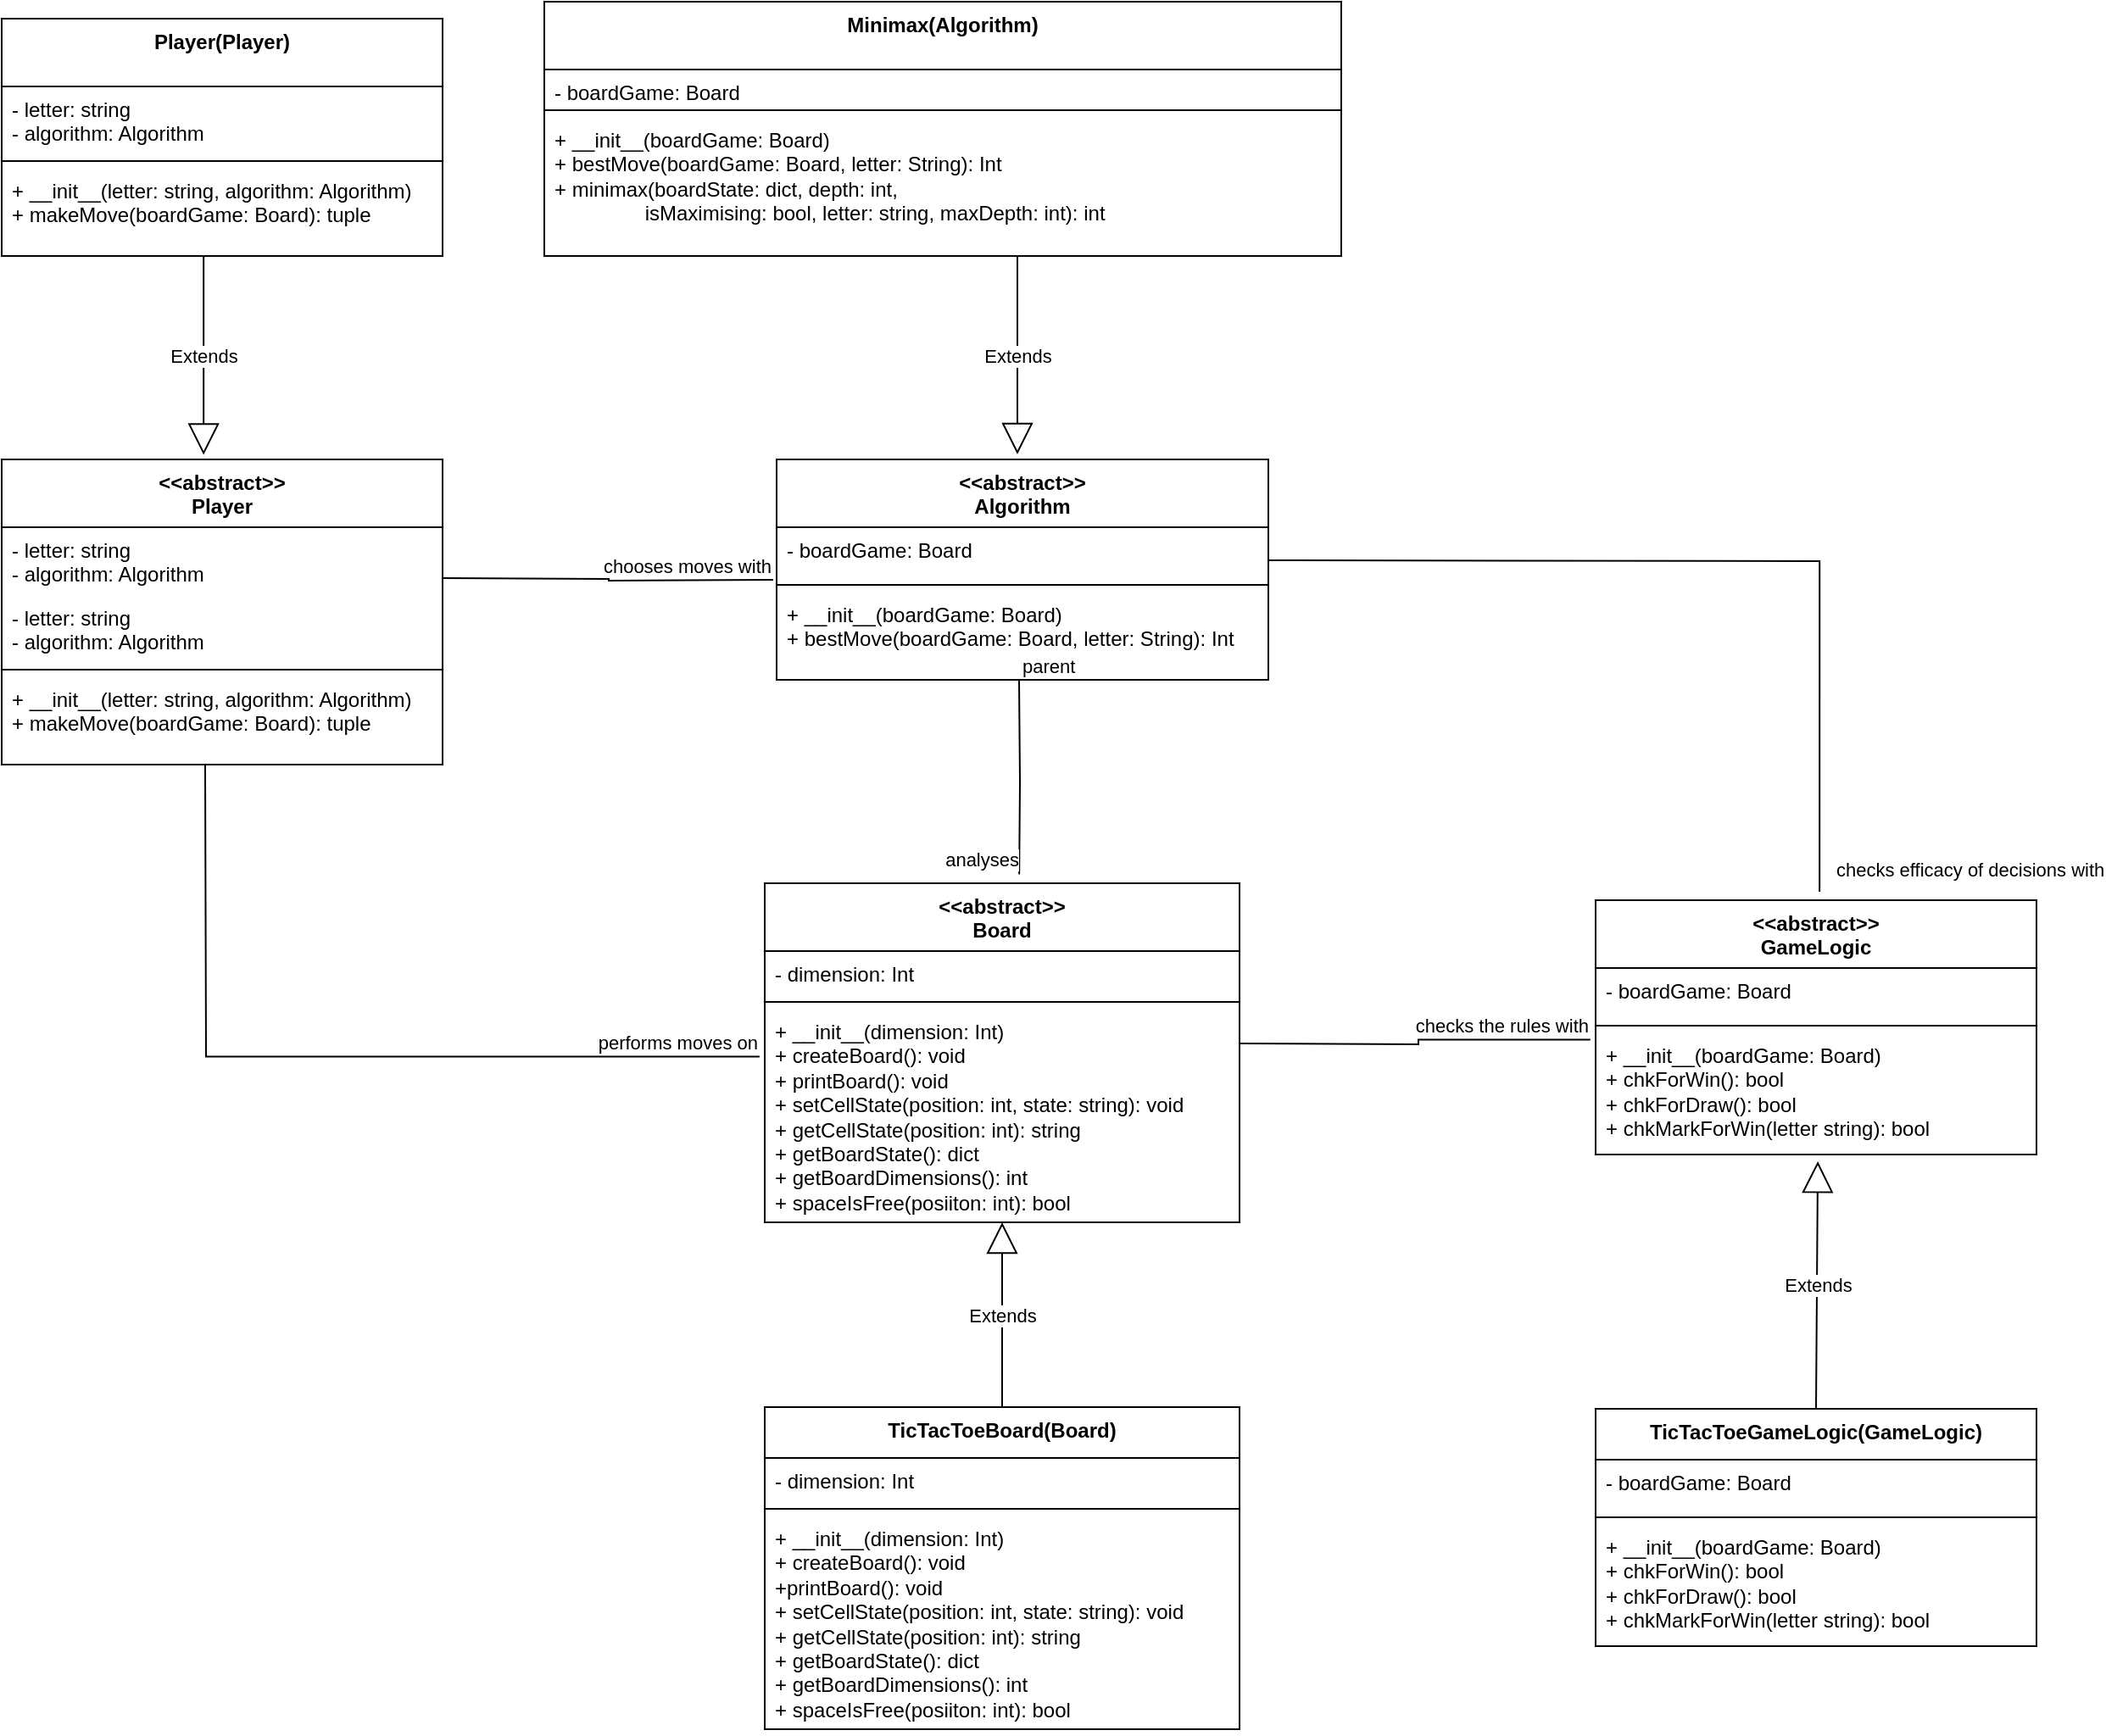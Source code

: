 <mxfile>
    <diagram id="C5RBs43oDa-KdzZeNtuy" name="Page-1">
        <mxGraphModel dx="1222" dy="1139" grid="1" gridSize="10" guides="1" tooltips="1" connect="1" arrows="1" fold="1" page="1" pageScale="1" pageWidth="827" pageHeight="1169" math="0" shadow="0">
            <root>
                <mxCell id="WIyWlLk6GJQsqaUBKTNV-0"/>
                <mxCell id="WIyWlLk6GJQsqaUBKTNV-1" parent="WIyWlLk6GJQsqaUBKTNV-0"/>
                <mxCell id="gsF-YBjQLXxrRffHI38C-0" value="&amp;lt;&amp;lt;abstract&amp;gt;&amp;gt;&lt;br&gt;Algorithm&lt;br&gt;" style="swimlane;fontStyle=1;align=center;verticalAlign=top;childLayout=stackLayout;horizontal=1;startSize=40;horizontalStack=0;resizeParent=1;resizeParentMax=0;resizeLast=0;collapsible=1;marginBottom=0;whiteSpace=wrap;html=1;" parent="WIyWlLk6GJQsqaUBKTNV-1" vertex="1">
                    <mxGeometry x="537" y="430" width="290" height="130" as="geometry"/>
                </mxCell>
                <mxCell id="gsF-YBjQLXxrRffHI38C-1" value="- boardGame: Board&lt;br&gt;" style="text;strokeColor=none;fillColor=none;align=left;verticalAlign=top;spacingLeft=4;spacingRight=4;overflow=hidden;rotatable=0;points=[[0,0.5],[1,0.5]];portConstraint=eastwest;whiteSpace=wrap;html=1;" parent="gsF-YBjQLXxrRffHI38C-0" vertex="1">
                    <mxGeometry y="40" width="290" height="30" as="geometry"/>
                </mxCell>
                <mxCell id="gsF-YBjQLXxrRffHI38C-2" value="" style="line;strokeWidth=1;fillColor=none;align=left;verticalAlign=middle;spacingTop=-1;spacingLeft=3;spacingRight=3;rotatable=0;labelPosition=right;points=[];portConstraint=eastwest;strokeColor=inherit;" parent="gsF-YBjQLXxrRffHI38C-0" vertex="1">
                    <mxGeometry y="70" width="290" height="8" as="geometry"/>
                </mxCell>
                <mxCell id="gsF-YBjQLXxrRffHI38C-3" value="+ __init__(boardGame: Board)&lt;br&gt;+ bestMove(boardGame: Board, letter: String): Int" style="text;strokeColor=none;fillColor=none;align=left;verticalAlign=top;spacingLeft=4;spacingRight=4;overflow=hidden;rotatable=0;points=[[0,0.5],[1,0.5]];portConstraint=eastwest;whiteSpace=wrap;html=1;" parent="gsF-YBjQLXxrRffHI38C-0" vertex="1">
                    <mxGeometry y="78" width="290" height="52" as="geometry"/>
                </mxCell>
                <mxCell id="gsF-YBjQLXxrRffHI38C-4" value="&amp;lt;&amp;lt;abstract&amp;gt;&amp;gt;&lt;br&gt;Board&lt;br&gt;" style="swimlane;fontStyle=1;align=center;verticalAlign=top;childLayout=stackLayout;horizontal=1;startSize=40;horizontalStack=0;resizeParent=1;resizeParentMax=0;resizeLast=0;collapsible=1;marginBottom=0;whiteSpace=wrap;html=1;" parent="WIyWlLk6GJQsqaUBKTNV-1" vertex="1">
                    <mxGeometry x="530" y="680" width="280" height="200" as="geometry"/>
                </mxCell>
                <mxCell id="gsF-YBjQLXxrRffHI38C-5" value="- dimension: Int" style="text;strokeColor=none;fillColor=none;align=left;verticalAlign=top;spacingLeft=4;spacingRight=4;overflow=hidden;rotatable=0;points=[[0,0.5],[1,0.5]];portConstraint=eastwest;whiteSpace=wrap;html=1;" parent="gsF-YBjQLXxrRffHI38C-4" vertex="1">
                    <mxGeometry y="40" width="280" height="26" as="geometry"/>
                </mxCell>
                <mxCell id="gsF-YBjQLXxrRffHI38C-6" value="" style="line;strokeWidth=1;fillColor=none;align=left;verticalAlign=middle;spacingTop=-1;spacingLeft=3;spacingRight=3;rotatable=0;labelPosition=right;points=[];portConstraint=eastwest;strokeColor=inherit;" parent="gsF-YBjQLXxrRffHI38C-4" vertex="1">
                    <mxGeometry y="66" width="280" height="8" as="geometry"/>
                </mxCell>
                <mxCell id="gsF-YBjQLXxrRffHI38C-7" value="+ __init__(dimension: Int)&lt;br&gt;+ createBoard(): void&lt;br&gt;+ printBoard(): void&lt;br&gt;+ setCellState(position: int, state: string): void&lt;br&gt;+ getCellState(position: int): string&lt;br&gt;+ getBoardState(): dict&lt;br&gt;+ getBoardDimensions(): int&lt;br&gt;+ spaceIsFree(posiiton: int): bool" style="text;strokeColor=none;fillColor=none;align=left;verticalAlign=top;spacingLeft=4;spacingRight=4;overflow=hidden;rotatable=0;points=[[0,0.5],[1,0.5]];portConstraint=eastwest;whiteSpace=wrap;html=1;" parent="gsF-YBjQLXxrRffHI38C-4" vertex="1">
                    <mxGeometry y="74" width="280" height="126" as="geometry"/>
                </mxCell>
                <mxCell id="gsF-YBjQLXxrRffHI38C-12" value="&amp;lt;&amp;lt;abstract&amp;gt;&amp;gt;&lt;br&gt;GameLogic" style="swimlane;fontStyle=1;align=center;verticalAlign=top;childLayout=stackLayout;horizontal=1;startSize=40;horizontalStack=0;resizeParent=1;resizeParentMax=0;resizeLast=0;collapsible=1;marginBottom=0;whiteSpace=wrap;html=1;" parent="WIyWlLk6GJQsqaUBKTNV-1" vertex="1">
                    <mxGeometry x="1020" y="690" width="260" height="150" as="geometry"/>
                </mxCell>
                <mxCell id="gsF-YBjQLXxrRffHI38C-13" value="- boardGame: Board" style="text;strokeColor=none;fillColor=none;align=left;verticalAlign=top;spacingLeft=4;spacingRight=4;overflow=hidden;rotatable=0;points=[[0,0.5],[1,0.5]];portConstraint=eastwest;whiteSpace=wrap;html=1;" parent="gsF-YBjQLXxrRffHI38C-12" vertex="1">
                    <mxGeometry y="40" width="260" height="30" as="geometry"/>
                </mxCell>
                <mxCell id="gsF-YBjQLXxrRffHI38C-14" value="" style="line;strokeWidth=1;fillColor=none;align=left;verticalAlign=middle;spacingTop=-1;spacingLeft=3;spacingRight=3;rotatable=0;labelPosition=right;points=[];portConstraint=eastwest;strokeColor=inherit;" parent="gsF-YBjQLXxrRffHI38C-12" vertex="1">
                    <mxGeometry y="70" width="260" height="8" as="geometry"/>
                </mxCell>
                <mxCell id="gsF-YBjQLXxrRffHI38C-15" value="+ __init__(boardGame: Board)&lt;br&gt;+ chkForWin(): bool&lt;br&gt;+ chkForDraw(): bool&lt;br&gt;+ chkMarkForWin(letter string): bool" style="text;strokeColor=none;fillColor=none;align=left;verticalAlign=top;spacingLeft=4;spacingRight=4;overflow=hidden;rotatable=0;points=[[0,0.5],[1,0.5]];portConstraint=eastwest;whiteSpace=wrap;html=1;" parent="gsF-YBjQLXxrRffHI38C-12" vertex="1">
                    <mxGeometry y="78" width="260" height="72" as="geometry"/>
                </mxCell>
                <mxCell id="gsF-YBjQLXxrRffHI38C-16" value="&amp;lt;&amp;lt;abstract&amp;gt;&amp;gt;&lt;br&gt;Player" style="swimlane;fontStyle=1;align=center;verticalAlign=top;childLayout=stackLayout;horizontal=1;startSize=40;horizontalStack=0;resizeParent=1;resizeParentMax=0;resizeLast=0;collapsible=1;marginBottom=0;whiteSpace=wrap;html=1;" parent="WIyWlLk6GJQsqaUBKTNV-1" vertex="1">
                    <mxGeometry x="80" y="430" width="260" height="180" as="geometry"/>
                </mxCell>
                <mxCell id="gsF-YBjQLXxrRffHI38C-17" value="- letter: string&lt;br&gt;- algorithm: Algorithm" style="text;strokeColor=none;fillColor=none;align=left;verticalAlign=top;spacingLeft=4;spacingRight=4;overflow=hidden;rotatable=0;points=[[0,0.5],[1,0.5]];portConstraint=eastwest;whiteSpace=wrap;html=1;" parent="gsF-YBjQLXxrRffHI38C-16" vertex="1">
                    <mxGeometry y="40" width="260" height="40" as="geometry"/>
                </mxCell>
                <mxCell id="gsF-YBjQLXxrRffHI38C-102" value="- letter: string&lt;br&gt;- algorithm: Algorithm" style="text;strokeColor=none;fillColor=none;align=left;verticalAlign=top;spacingLeft=4;spacingRight=4;overflow=hidden;rotatable=0;points=[[0,0.5],[1,0.5]];portConstraint=eastwest;whiteSpace=wrap;html=1;" parent="gsF-YBjQLXxrRffHI38C-16" vertex="1">
                    <mxGeometry y="80" width="260" height="40" as="geometry"/>
                </mxCell>
                <mxCell id="gsF-YBjQLXxrRffHI38C-18" value="" style="line;strokeWidth=1;fillColor=none;align=left;verticalAlign=middle;spacingTop=-1;spacingLeft=3;spacingRight=3;rotatable=0;labelPosition=right;points=[];portConstraint=eastwest;strokeColor=inherit;" parent="gsF-YBjQLXxrRffHI38C-16" vertex="1">
                    <mxGeometry y="120" width="260" height="8" as="geometry"/>
                </mxCell>
                <mxCell id="gsF-YBjQLXxrRffHI38C-19" value="+ __init__(letter: string, algorithm: Algorithm)&lt;br&gt;+ makeMove(boardGame: Board): tuple" style="text;strokeColor=none;fillColor=none;align=left;verticalAlign=top;spacingLeft=4;spacingRight=4;overflow=hidden;rotatable=0;points=[[0,0.5],[1,0.5]];portConstraint=eastwest;whiteSpace=wrap;html=1;" parent="gsF-YBjQLXxrRffHI38C-16" vertex="1">
                    <mxGeometry y="128" width="260" height="52" as="geometry"/>
                </mxCell>
                <mxCell id="gsF-YBjQLXxrRffHI38C-44" value="Minimax(Algorithm)" style="swimlane;fontStyle=1;align=center;verticalAlign=top;childLayout=stackLayout;horizontal=1;startSize=40;horizontalStack=0;resizeParent=1;resizeParentMax=0;resizeLast=0;collapsible=1;marginBottom=0;whiteSpace=wrap;html=1;" parent="WIyWlLk6GJQsqaUBKTNV-1" vertex="1">
                    <mxGeometry x="400" y="160" width="470" height="150" as="geometry"/>
                </mxCell>
                <mxCell id="gsF-YBjQLXxrRffHI38C-45" value="- boardGame: Board&lt;br&gt;" style="text;strokeColor=none;fillColor=none;align=left;verticalAlign=top;spacingLeft=4;spacingRight=4;overflow=hidden;rotatable=0;points=[[0,0.5],[1,0.5]];portConstraint=eastwest;whiteSpace=wrap;html=1;" parent="gsF-YBjQLXxrRffHI38C-44" vertex="1">
                    <mxGeometry y="40" width="470" height="20" as="geometry"/>
                </mxCell>
                <mxCell id="gsF-YBjQLXxrRffHI38C-46" value="" style="line;strokeWidth=1;fillColor=none;align=left;verticalAlign=middle;spacingTop=-1;spacingLeft=3;spacingRight=3;rotatable=0;labelPosition=right;points=[];portConstraint=eastwest;strokeColor=inherit;" parent="gsF-YBjQLXxrRffHI38C-44" vertex="1">
                    <mxGeometry y="60" width="470" height="8" as="geometry"/>
                </mxCell>
                <mxCell id="gsF-YBjQLXxrRffHI38C-47" value="+ __init__(boardGame: Board)&lt;br&gt;+ bestMove(boardGame: Board, letter: String): Int&lt;br&gt;+ minimax(boardState: dict, depth: int, &lt;br&gt;&lt;span style=&quot;white-space: pre;&quot;&gt;&#9;&lt;/span&gt;&lt;span style=&quot;white-space: pre;&quot;&gt;&#9;&lt;/span&gt;isMaximising: bool, letter: string, maxDepth: int): int" style="text;strokeColor=none;fillColor=none;align=left;verticalAlign=top;spacingLeft=4;spacingRight=4;overflow=hidden;rotatable=0;points=[[0,0.5],[1,0.5]];portConstraint=eastwest;whiteSpace=wrap;html=1;" parent="gsF-YBjQLXxrRffHI38C-44" vertex="1">
                    <mxGeometry y="68" width="470" height="82" as="geometry"/>
                </mxCell>
                <mxCell id="gsF-YBjQLXxrRffHI38C-48" value="TicTacToeGameLogic(GameLogic)" style="swimlane;fontStyle=1;align=center;verticalAlign=top;childLayout=stackLayout;horizontal=1;startSize=30;horizontalStack=0;resizeParent=1;resizeParentMax=0;resizeLast=0;collapsible=1;marginBottom=0;whiteSpace=wrap;html=1;" parent="WIyWlLk6GJQsqaUBKTNV-1" vertex="1">
                    <mxGeometry x="1020" y="990" width="260" height="140" as="geometry"/>
                </mxCell>
                <mxCell id="gsF-YBjQLXxrRffHI38C-49" value="- boardGame: Board" style="text;strokeColor=none;fillColor=none;align=left;verticalAlign=top;spacingLeft=4;spacingRight=4;overflow=hidden;rotatable=0;points=[[0,0.5],[1,0.5]];portConstraint=eastwest;whiteSpace=wrap;html=1;" parent="gsF-YBjQLXxrRffHI38C-48" vertex="1">
                    <mxGeometry y="30" width="260" height="30" as="geometry"/>
                </mxCell>
                <mxCell id="gsF-YBjQLXxrRffHI38C-50" value="" style="line;strokeWidth=1;fillColor=none;align=left;verticalAlign=middle;spacingTop=-1;spacingLeft=3;spacingRight=3;rotatable=0;labelPosition=right;points=[];portConstraint=eastwest;strokeColor=inherit;" parent="gsF-YBjQLXxrRffHI38C-48" vertex="1">
                    <mxGeometry y="60" width="260" height="8" as="geometry"/>
                </mxCell>
                <mxCell id="gsF-YBjQLXxrRffHI38C-51" value="+ __init__(boardGame: Board)&lt;br&gt;+ chkForWin(): bool&lt;br&gt;+ chkForDraw(): bool&lt;br&gt;+ chkMarkForWin(letter string): bool" style="text;strokeColor=none;fillColor=none;align=left;verticalAlign=top;spacingLeft=4;spacingRight=4;overflow=hidden;rotatable=0;points=[[0,0.5],[1,0.5]];portConstraint=eastwest;whiteSpace=wrap;html=1;" parent="gsF-YBjQLXxrRffHI38C-48" vertex="1">
                    <mxGeometry y="68" width="260" height="72" as="geometry"/>
                </mxCell>
                <mxCell id="gsF-YBjQLXxrRffHI38C-52" value="TicTacToeBoard(Board)" style="swimlane;fontStyle=1;align=center;verticalAlign=top;childLayout=stackLayout;horizontal=1;startSize=30;horizontalStack=0;resizeParent=1;resizeParentMax=0;resizeLast=0;collapsible=1;marginBottom=0;whiteSpace=wrap;html=1;" parent="WIyWlLk6GJQsqaUBKTNV-1" vertex="1">
                    <mxGeometry x="530" y="989" width="280" height="190" as="geometry"/>
                </mxCell>
                <mxCell id="gsF-YBjQLXxrRffHI38C-53" value="- dimension: Int" style="text;strokeColor=none;fillColor=none;align=left;verticalAlign=top;spacingLeft=4;spacingRight=4;overflow=hidden;rotatable=0;points=[[0,0.5],[1,0.5]];portConstraint=eastwest;whiteSpace=wrap;html=1;" parent="gsF-YBjQLXxrRffHI38C-52" vertex="1">
                    <mxGeometry y="30" width="280" height="26" as="geometry"/>
                </mxCell>
                <mxCell id="gsF-YBjQLXxrRffHI38C-54" value="" style="line;strokeWidth=1;fillColor=none;align=left;verticalAlign=middle;spacingTop=-1;spacingLeft=3;spacingRight=3;rotatable=0;labelPosition=right;points=[];portConstraint=eastwest;strokeColor=inherit;" parent="gsF-YBjQLXxrRffHI38C-52" vertex="1">
                    <mxGeometry y="56" width="280" height="8" as="geometry"/>
                </mxCell>
                <mxCell id="gsF-YBjQLXxrRffHI38C-55" value="+ __init__(dimension: Int)&lt;br&gt;+ createBoard(): void&lt;br&gt;+printBoard(): void&lt;br&gt;+ setCellState(position: int, state: string): void&lt;br&gt;+ getCellState(position: int): string&lt;br&gt;+ getBoardState(): dict&lt;br&gt;+ getBoardDimensions(): int&lt;br&gt;+ spaceIsFree(posiiton: int): bool" style="text;strokeColor=none;fillColor=none;align=left;verticalAlign=top;spacingLeft=4;spacingRight=4;overflow=hidden;rotatable=0;points=[[0,0.5],[1,0.5]];portConstraint=eastwest;whiteSpace=wrap;html=1;" parent="gsF-YBjQLXxrRffHI38C-52" vertex="1">
                    <mxGeometry y="64" width="280" height="126" as="geometry"/>
                </mxCell>
                <mxCell id="gsF-YBjQLXxrRffHI38C-76" value="Player(Player)" style="swimlane;fontStyle=1;align=center;verticalAlign=top;childLayout=stackLayout;horizontal=1;startSize=40;horizontalStack=0;resizeParent=1;resizeParentMax=0;resizeLast=0;collapsible=1;marginBottom=0;whiteSpace=wrap;html=1;" parent="WIyWlLk6GJQsqaUBKTNV-1" vertex="1">
                    <mxGeometry x="80" y="170" width="260" height="140" as="geometry"/>
                </mxCell>
                <mxCell id="gsF-YBjQLXxrRffHI38C-77" value="- letter: string&lt;br&gt;- algorithm: Algorithm" style="text;strokeColor=none;fillColor=none;align=left;verticalAlign=top;spacingLeft=4;spacingRight=4;overflow=hidden;rotatable=0;points=[[0,0.5],[1,0.5]];portConstraint=eastwest;whiteSpace=wrap;html=1;" parent="gsF-YBjQLXxrRffHI38C-76" vertex="1">
                    <mxGeometry y="40" width="260" height="40" as="geometry"/>
                </mxCell>
                <mxCell id="gsF-YBjQLXxrRffHI38C-78" value="" style="line;strokeWidth=1;fillColor=none;align=left;verticalAlign=middle;spacingTop=-1;spacingLeft=3;spacingRight=3;rotatable=0;labelPosition=right;points=[];portConstraint=eastwest;strokeColor=inherit;" parent="gsF-YBjQLXxrRffHI38C-76" vertex="1">
                    <mxGeometry y="80" width="260" height="8" as="geometry"/>
                </mxCell>
                <mxCell id="gsF-YBjQLXxrRffHI38C-79" value="+ __init__(letter: string, algorithm: Algorithm)&lt;br&gt;+ makeMove(boardGame: Board): tuple" style="text;strokeColor=none;fillColor=none;align=left;verticalAlign=top;spacingLeft=4;spacingRight=4;overflow=hidden;rotatable=0;points=[[0,0.5],[1,0.5]];portConstraint=eastwest;whiteSpace=wrap;html=1;" parent="gsF-YBjQLXxrRffHI38C-76" vertex="1">
                    <mxGeometry y="88" width="260" height="52" as="geometry"/>
                </mxCell>
                <mxCell id="gsF-YBjQLXxrRffHI38C-112" value="" style="endArrow=none;html=1;edgeStyle=orthogonalEdgeStyle;rounded=0;entryX=0.508;entryY=-0.033;entryDx=0;entryDy=0;entryPerimeter=0;" parent="WIyWlLk6GJQsqaUBKTNV-1" target="gsF-YBjQLXxrRffHI38C-12" edge="1">
                    <mxGeometry relative="1" as="geometry">
                        <mxPoint x="827" y="489.5" as="sourcePoint"/>
                        <mxPoint x="987" y="489.5" as="targetPoint"/>
                    </mxGeometry>
                </mxCell>
                <mxCell id="gsF-YBjQLXxrRffHI38C-113" value="checks efficacy of decisions with" style="edgeLabel;resizable=0;html=1;align=left;verticalAlign=bottom;" parent="gsF-YBjQLXxrRffHI38C-112" connectable="0" vertex="1">
                    <mxGeometry x="-1" relative="1" as="geometry">
                        <mxPoint x="333" y="191" as="offset"/>
                    </mxGeometry>
                </mxCell>
                <mxCell id="gsF-YBjQLXxrRffHI38C-115" value="" style="endArrow=none;html=1;edgeStyle=orthogonalEdgeStyle;rounded=0;entryX=0.536;entryY=-0.026;entryDx=0;entryDy=0;entryPerimeter=0;" parent="WIyWlLk6GJQsqaUBKTNV-1" target="gsF-YBjQLXxrRffHI38C-4" edge="1">
                    <mxGeometry relative="1" as="geometry">
                        <mxPoint x="680" y="560" as="sourcePoint"/>
                        <mxPoint x="762" y="610" as="targetPoint"/>
                    </mxGeometry>
                </mxCell>
                <mxCell id="gsF-YBjQLXxrRffHI38C-116" value="parent" style="edgeLabel;resizable=0;html=1;align=left;verticalAlign=bottom;" parent="gsF-YBjQLXxrRffHI38C-115" connectable="0" vertex="1">
                    <mxGeometry x="-1" relative="1" as="geometry"/>
                </mxCell>
                <mxCell id="gsF-YBjQLXxrRffHI38C-117" value="analyses" style="edgeLabel;resizable=0;html=1;align=right;verticalAlign=bottom;" parent="gsF-YBjQLXxrRffHI38C-115" connectable="0" vertex="1">
                    <mxGeometry x="1" relative="1" as="geometry"/>
                </mxCell>
                <mxCell id="gsF-YBjQLXxrRffHI38C-118" value="" style="endArrow=none;html=1;edgeStyle=orthogonalEdgeStyle;rounded=0;" parent="WIyWlLk6GJQsqaUBKTNV-1" edge="1">
                    <mxGeometry relative="1" as="geometry">
                        <mxPoint x="340" y="500" as="sourcePoint"/>
                        <mxPoint x="535" y="501" as="targetPoint"/>
                    </mxGeometry>
                </mxCell>
                <mxCell id="gsF-YBjQLXxrRffHI38C-120" value="chooses moves with" style="edgeLabel;resizable=0;html=1;align=right;verticalAlign=bottom;" parent="gsF-YBjQLXxrRffHI38C-118" connectable="0" vertex="1">
                    <mxGeometry x="1" relative="1" as="geometry"/>
                </mxCell>
                <mxCell id="gsF-YBjQLXxrRffHI38C-121" value="" style="endArrow=none;html=1;edgeStyle=orthogonalEdgeStyle;rounded=0;entryX=-0.011;entryY=0.224;entryDx=0;entryDy=0;entryPerimeter=0;" parent="WIyWlLk6GJQsqaUBKTNV-1" target="gsF-YBjQLXxrRffHI38C-7" edge="1">
                    <mxGeometry relative="1" as="geometry">
                        <mxPoint x="200" y="610" as="sourcePoint"/>
                        <mxPoint x="360" y="779.5" as="targetPoint"/>
                    </mxGeometry>
                </mxCell>
                <mxCell id="gsF-YBjQLXxrRffHI38C-123" value="performs moves on" style="edgeLabel;resizable=0;html=1;align=right;verticalAlign=bottom;" parent="gsF-YBjQLXxrRffHI38C-121" connectable="0" vertex="1">
                    <mxGeometry x="1" relative="1" as="geometry"/>
                </mxCell>
                <mxCell id="gsF-YBjQLXxrRffHI38C-124" value="" style="endArrow=none;html=1;edgeStyle=orthogonalEdgeStyle;rounded=0;entryX=-0.012;entryY=0.059;entryDx=0;entryDy=0;entryPerimeter=0;" parent="WIyWlLk6GJQsqaUBKTNV-1" target="gsF-YBjQLXxrRffHI38C-15" edge="1">
                    <mxGeometry relative="1" as="geometry">
                        <mxPoint x="810" y="774.5" as="sourcePoint"/>
                        <mxPoint x="970" y="774.5" as="targetPoint"/>
                    </mxGeometry>
                </mxCell>
                <mxCell id="gsF-YBjQLXxrRffHI38C-126" value="checks the rules with" style="edgeLabel;resizable=0;html=1;align=right;verticalAlign=bottom;" parent="gsF-YBjQLXxrRffHI38C-124" connectable="0" vertex="1">
                    <mxGeometry x="1" relative="1" as="geometry"/>
                </mxCell>
                <mxCell id="gsF-YBjQLXxrRffHI38C-127" value="Extends" style="endArrow=block;endSize=16;endFill=0;html=1;rounded=0;entryX=0.458;entryY=-0.015;entryDx=0;entryDy=0;entryPerimeter=0;exitX=0.458;exitY=1;exitDx=0;exitDy=0;exitPerimeter=0;" parent="WIyWlLk6GJQsqaUBKTNV-1" source="gsF-YBjQLXxrRffHI38C-79" target="gsF-YBjQLXxrRffHI38C-16" edge="1">
                    <mxGeometry width="160" relative="1" as="geometry">
                        <mxPoint x="200" y="350" as="sourcePoint"/>
                        <mxPoint x="360" y="350" as="targetPoint"/>
                    </mxGeometry>
                </mxCell>
                <mxCell id="gsF-YBjQLXxrRffHI38C-128" value="Extends" style="endArrow=block;endSize=16;endFill=0;html=1;rounded=0;" parent="WIyWlLk6GJQsqaUBKTNV-1" edge="1">
                    <mxGeometry width="160" relative="1" as="geometry">
                        <mxPoint x="679" y="310" as="sourcePoint"/>
                        <mxPoint x="679" y="427" as="targetPoint"/>
                    </mxGeometry>
                </mxCell>
                <mxCell id="gsF-YBjQLXxrRffHI38C-129" value="Extends" style="endArrow=block;endSize=16;endFill=0;html=1;rounded=0;exitX=0.5;exitY=0;exitDx=0;exitDy=0;" parent="WIyWlLk6GJQsqaUBKTNV-1" source="gsF-YBjQLXxrRffHI38C-52" edge="1">
                    <mxGeometry width="160" relative="1" as="geometry">
                        <mxPoint x="669.5" y="970" as="sourcePoint"/>
                        <mxPoint x="670" y="880" as="targetPoint"/>
                    </mxGeometry>
                </mxCell>
                <mxCell id="gsF-YBjQLXxrRffHI38C-130" value="Extends" style="endArrow=block;endSize=16;endFill=0;html=1;rounded=0;exitX=0.5;exitY=0;exitDx=0;exitDy=0;entryX=0.504;entryY=1.056;entryDx=0;entryDy=0;entryPerimeter=0;" parent="WIyWlLk6GJQsqaUBKTNV-1" edge="1" target="gsF-YBjQLXxrRffHI38C-15">
                    <mxGeometry width="160" relative="1" as="geometry">
                        <mxPoint x="1150" y="990" as="sourcePoint"/>
                        <mxPoint x="1149.5" y="871" as="targetPoint"/>
                    </mxGeometry>
                </mxCell>
            </root>
        </mxGraphModel>
    </diagram>
</mxfile>
